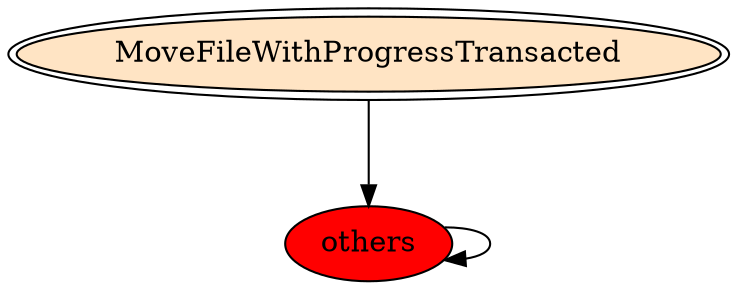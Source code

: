 digraph "./REPORTS/6696/API_PER_CATEGORY/MoveFile.exe_3736_Files and I_O (Local file system)_API_per_Category_Transition_Matrix" {
	MoveFileWithProgressTransacted [label=MoveFileWithProgressTransacted fillcolor=bisque peripheries=2 style=filled]
	others [label=others fillcolor=red style=filled]
	MoveFileWithProgressTransacted -> others [label=1.0 fontcolor=white]
	others -> others [label=1.0 fontcolor=white]
}
